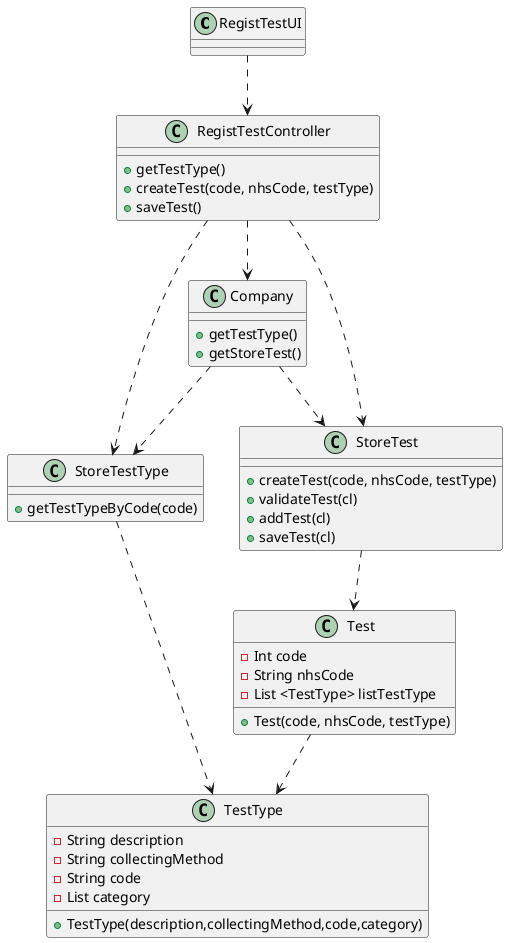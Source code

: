 @startuml
RegistTestUI ..> RegistTestController
RegistTestController ..>Company
RegistTestController ..>StoreTestType
RegistTestController ..>StoreTest


RegistTestController : +getTestType()
RegistTestController : +createTest(code, nhsCode, testType)
RegistTestController : +saveTest()

Company ..> StoreTest
Company ..> StoreTestType

Company : +getTestType()
Company : +getStoreTest()


StoreTestType : +getTestTypeByCode(code)

StoreTest : +createTest(code, nhsCode, testType)
StoreTest : +validateTest(cl)
StoreTest : +addTest(cl)
StoreTest : +saveTest(cl)

StoreTest ..> Test

Test : -Int code
Test : -String nhsCode
Test : -List <TestType> listTestType
Test : +Test(code, nhsCode, testType)

StoreTestType ..> TestType
Test ..> TestType

TestType : -String description
TestType : -String collectingMethod
TestType : -String code
TestType : -List category
TestType : +TestType(description,collectingMethod,code,category)
@enduml